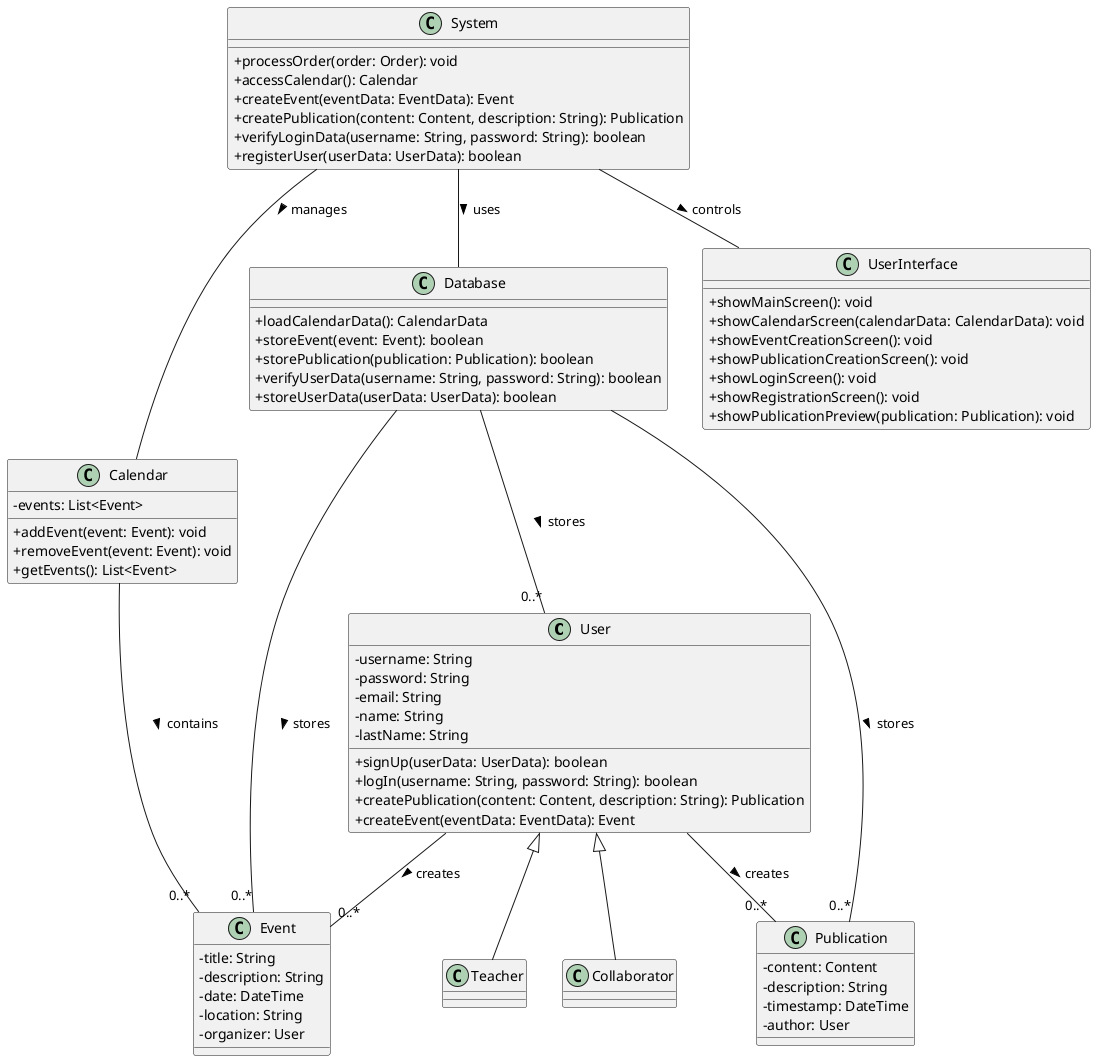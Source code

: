 @startuml class_diagram

skinparam classAttributeIconSize 0
skinparam classFontSize 14

class User {
  -username: String
  -password: String
  -email: String
  -name: String
  -lastName: String
  +signUp(userData: UserData): boolean
  +logIn(username: String, password: String): boolean
  +createPublication(content: Content, description: String): Publication
  +createEvent(eventData: EventData): Event
}

class Teacher {
}

class Collaborator {
}

class System {
  +processOrder(order: Order): void
  +accessCalendar(): Calendar
  +createEvent(eventData: EventData): Event
  +createPublication(content: Content, description: String): Publication
  +verifyLoginData(username: String, password: String): boolean
  +registerUser(userData: UserData): boolean
}

class Database {
  +loadCalendarData(): CalendarData
  +storeEvent(event: Event): boolean
  +storePublication(publication: Publication): boolean
  +verifyUserData(username: String, password: String): boolean
  +storeUserData(userData: UserData): boolean
}

class UserInterface {
  +showMainScreen(): void
  +showCalendarScreen(calendarData: CalendarData): void
  +showEventCreationScreen(): void
  +showPublicationCreationScreen(): void
  +showLoginScreen(): void
  +showRegistrationScreen(): void
  +showPublicationPreview(publication: Publication): void
}

class Publication {
  -content: Content
  -description: String
  -timestamp: DateTime
  -author: User
}

class Event {
  -title: String
  -description: String
  -date: DateTime
  -location: String
  -organizer: User
}

class Calendar {
  -events: List<Event>
  +addEvent(event: Event): void
  +removeEvent(event: Event): void
  +getEvents(): List<Event>
}

User <|-- Teacher
User <|-- Collaborator
User -- "0..*" Publication: creates >
User -- "0..*" Event: creates >
System -- Database: uses >
System -- UserInterface: controls >
System -- Calendar: manages >
Database -- "0..*" Publication: stores >
Database -- "0..*" Event: stores >
Database -- "0..*" User: stores >
Calendar -- "0..*" Event: contains >

@enduml
